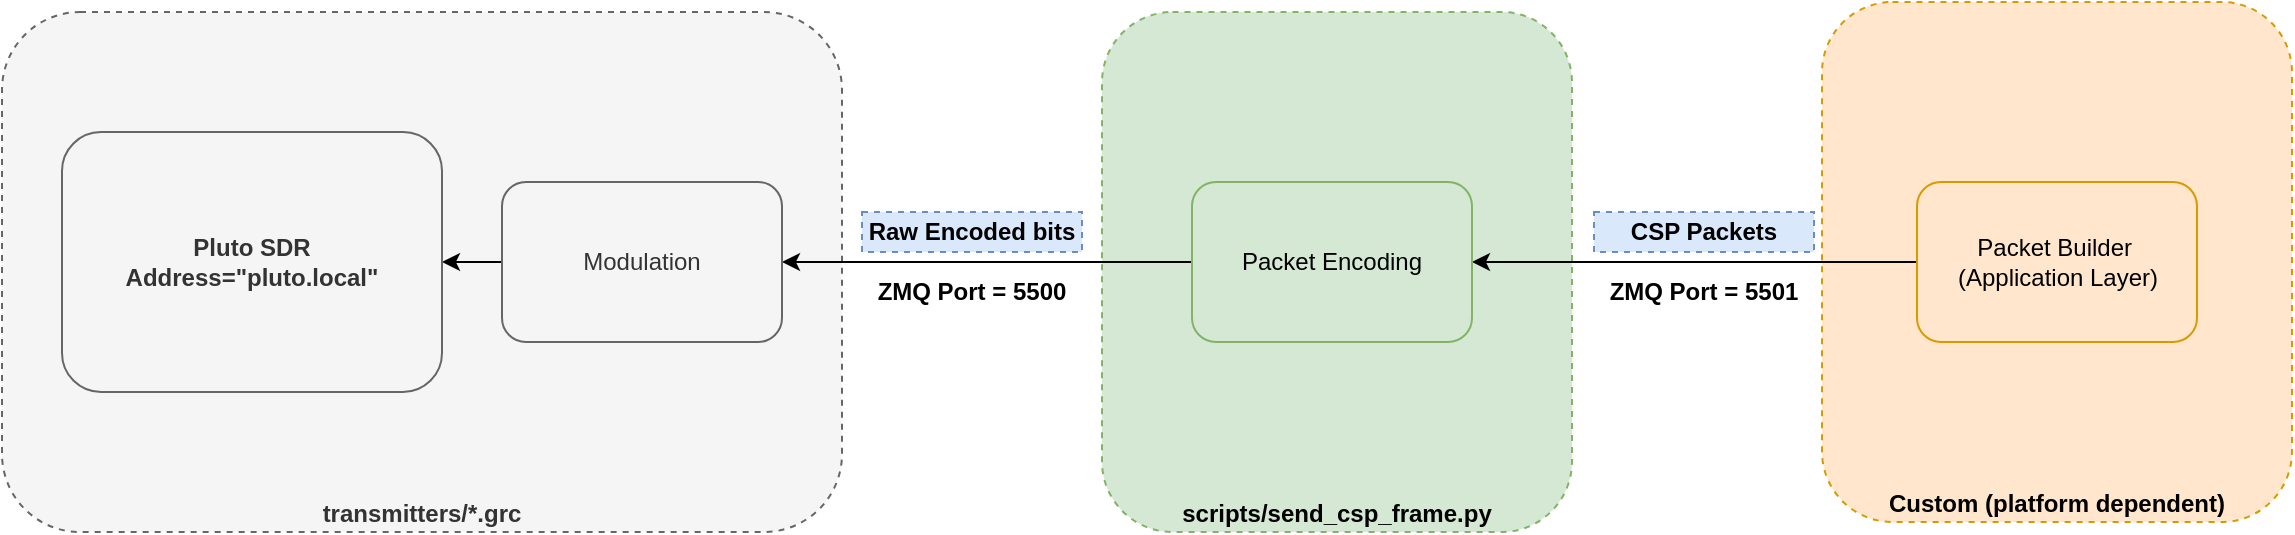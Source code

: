 <mxfile version="14.5.1" type="device"><diagram id="zo2TFbHsOU_UMWudUMUV" name="Page-1"><mxGraphModel dx="1296" dy="976" grid="1" gridSize="10" guides="1" tooltips="1" connect="1" arrows="1" fold="1" page="1" pageScale="1" pageWidth="850" pageHeight="1100" math="0" shadow="0"><root><mxCell id="0"/><mxCell id="1" parent="0"/><mxCell id="PfntbCwHbLjyUrZPWDnk-9" value="Custom (platform dependent)" style="rounded=1;whiteSpace=wrap;html=1;verticalAlign=bottom;dashed=1;fontStyle=1;fillColor=#ffe6cc;strokeColor=#d79b00;" vertex="1" parent="1"><mxGeometry x="920" y="205" width="235" height="260" as="geometry"/></mxCell><mxCell id="PfntbCwHbLjyUrZPWDnk-8" value="scripts/send_csp_frame.py" style="rounded=1;whiteSpace=wrap;html=1;verticalAlign=bottom;dashed=1;fontStyle=1;fillColor=#d5e8d4;strokeColor=#82b366;" vertex="1" parent="1"><mxGeometry x="560" y="210" width="235" height="260" as="geometry"/></mxCell><mxCell id="PfntbCwHbLjyUrZPWDnk-7" value="transmitters/*.grc" style="rounded=1;whiteSpace=wrap;html=1;verticalAlign=bottom;dashed=1;fontStyle=1;fillColor=#f5f5f5;strokeColor=#666666;fontColor=#333333;" vertex="1" parent="1"><mxGeometry x="10" y="210" width="420" height="260" as="geometry"/></mxCell><mxCell id="PfntbCwHbLjyUrZPWDnk-3" style="edgeStyle=orthogonalEdgeStyle;rounded=0;orthogonalLoop=1;jettySize=auto;html=1;exitX=1;exitY=0.5;exitDx=0;exitDy=0;entryX=0;entryY=0.5;entryDx=0;entryDy=0;endArrow=none;endFill=0;startArrow=classic;startFill=1;" edge="1" parent="1" source="PfntbCwHbLjyUrZPWDnk-1" target="PfntbCwHbLjyUrZPWDnk-2"><mxGeometry relative="1" as="geometry"/></mxCell><mxCell id="PfntbCwHbLjyUrZPWDnk-1" value="Pluto SDR&lt;br&gt;Address=&quot;pluto.local&quot;" style="rounded=1;whiteSpace=wrap;html=1;fontStyle=1;fillColor=#f5f5f5;strokeColor=#666666;fontColor=#333333;" vertex="1" parent="1"><mxGeometry x="40" y="270" width="190" height="130" as="geometry"/></mxCell><mxCell id="PfntbCwHbLjyUrZPWDnk-5" style="edgeStyle=orthogonalEdgeStyle;rounded=0;orthogonalLoop=1;jettySize=auto;html=1;exitX=1;exitY=0.5;exitDx=0;exitDy=0;entryX=0;entryY=0.5;entryDx=0;entryDy=0;endArrow=none;endFill=0;startArrow=classic;startFill=1;" edge="1" parent="1" source="PfntbCwHbLjyUrZPWDnk-2" target="PfntbCwHbLjyUrZPWDnk-4"><mxGeometry relative="1" as="geometry"/></mxCell><mxCell id="PfntbCwHbLjyUrZPWDnk-2" value="Modulation" style="rounded=1;whiteSpace=wrap;html=1;fillColor=#f5f5f5;strokeColor=#666666;fontColor=#333333;" vertex="1" parent="1"><mxGeometry x="260" y="295" width="140" height="80" as="geometry"/></mxCell><mxCell id="PfntbCwHbLjyUrZPWDnk-10" style="edgeStyle=orthogonalEdgeStyle;rounded=0;orthogonalLoop=1;jettySize=auto;html=1;exitX=1;exitY=0.5;exitDx=0;exitDy=0;entryX=0;entryY=0.5;entryDx=0;entryDy=0;endArrow=none;endFill=0;startArrow=classic;startFill=1;" edge="1" parent="1" source="PfntbCwHbLjyUrZPWDnk-4" target="PfntbCwHbLjyUrZPWDnk-6"><mxGeometry relative="1" as="geometry"/></mxCell><mxCell id="PfntbCwHbLjyUrZPWDnk-4" value="Packet Encoding" style="rounded=1;whiteSpace=wrap;html=1;fillColor=#d5e8d4;strokeColor=#82b366;" vertex="1" parent="1"><mxGeometry x="605" y="295" width="140" height="80" as="geometry"/></mxCell><mxCell id="PfntbCwHbLjyUrZPWDnk-6" value="Packet Builder&amp;nbsp;&lt;br&gt;(Application Layer)" style="rounded=1;whiteSpace=wrap;html=1;fillColor=#ffe6cc;strokeColor=#d79b00;" vertex="1" parent="1"><mxGeometry x="967.5" y="295" width="140" height="80" as="geometry"/></mxCell><mxCell id="PfntbCwHbLjyUrZPWDnk-11" value="&lt;b&gt;ZMQ Port = 5500&lt;/b&gt;" style="text;html=1;strokeColor=none;fillColor=none;align=center;verticalAlign=middle;whiteSpace=wrap;rounded=0;dashed=1;" vertex="1" parent="1"><mxGeometry x="440" y="340" width="110" height="20" as="geometry"/></mxCell><mxCell id="PfntbCwHbLjyUrZPWDnk-12" value="&lt;span&gt;Raw Encoded bits&lt;/span&gt;" style="rounded=0;whiteSpace=wrap;html=1;dashed=1;fillColor=#dae8fc;strokeColor=#6c8ebf;fontStyle=1" vertex="1" parent="1"><mxGeometry x="440" y="310" width="110" height="20" as="geometry"/></mxCell><mxCell id="PfntbCwHbLjyUrZPWDnk-14" value="&lt;b&gt;ZMQ Port = 5501&lt;/b&gt;" style="text;html=1;strokeColor=none;fillColor=none;align=center;verticalAlign=middle;whiteSpace=wrap;rounded=0;dashed=1;" vertex="1" parent="1"><mxGeometry x="806" y="340" width="110" height="20" as="geometry"/></mxCell><mxCell id="PfntbCwHbLjyUrZPWDnk-15" value="CSP Packets" style="rounded=0;whiteSpace=wrap;html=1;dashed=1;fillColor=#dae8fc;strokeColor=#6c8ebf;fontStyle=1" vertex="1" parent="1"><mxGeometry x="806" y="310" width="110" height="20" as="geometry"/></mxCell></root></mxGraphModel></diagram></mxfile>
